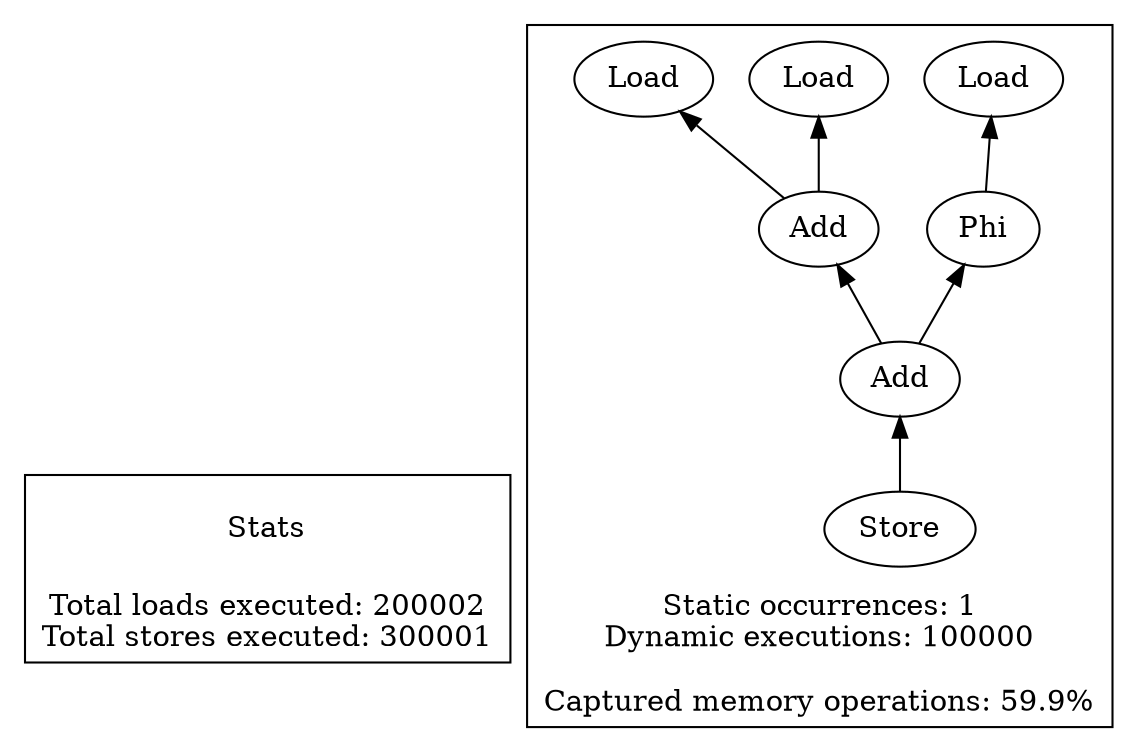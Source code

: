 strict digraph {
rankdir=BT
subgraph {
Stats [shape=plaintext]
cluster=true
label="Total loads executed: 200002\nTotal stores executed: 300001"
}
subgraph {
{
rank=min
comment=<Ids: 32>
"0_32" [label="Store"]
}
"0_31" [label="Add"]
"0_32" -> "0_31"
"0_30" [label="Add"]
"0_27" [label="Load"]
"0_30" -> "0_27"
"0_25" [label="Phi"]
"0_21" [label="Load"]
"0_25" -> "0_21"
"0_31" -> "0_30"
"0_31" -> "0_25"
"0_29" [label="Load"]
"0_30" -> "0_29"
cluster=true
label="Static occurrences: 1\nDynamic executions: 100000\n\nCaptured memory operations: 59.9%"
}
}
